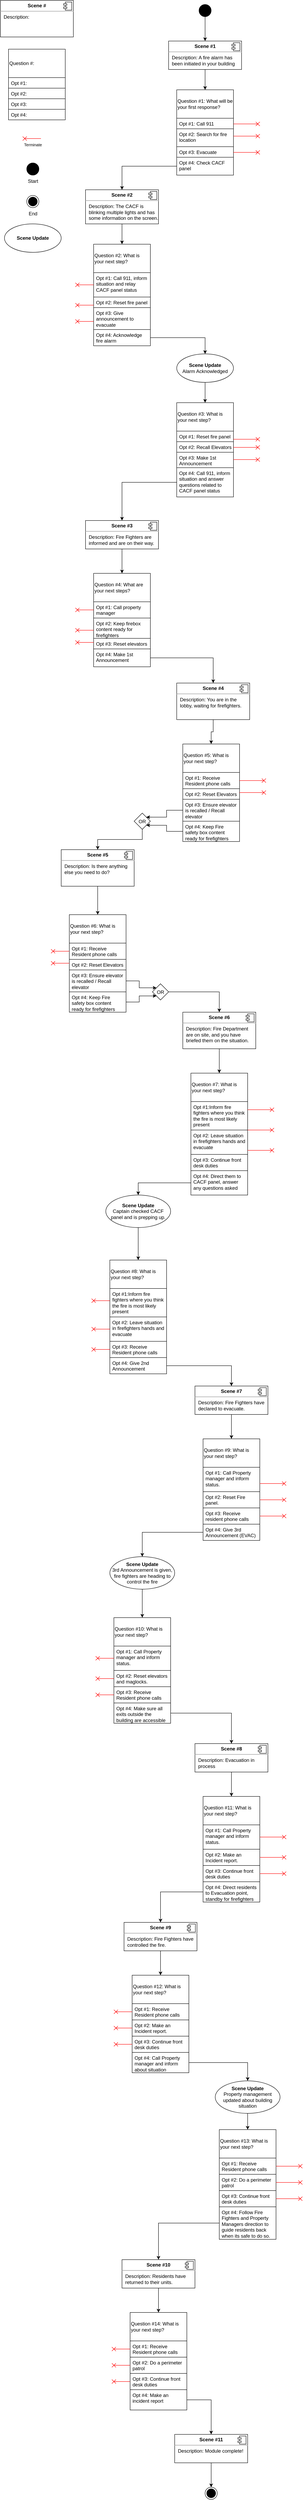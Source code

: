 <mxfile version="21.7.5" type="github">
  <diagram name="Page-1" id="659Leo1_XbCo1s_-ZQHK">
    <mxGraphModel dx="996" dy="575" grid="1" gridSize="10" guides="1" tooltips="1" connect="1" arrows="1" fold="1" page="1" pageScale="1" pageWidth="850" pageHeight="1100" math="0" shadow="0">
      <root>
        <mxCell id="0" />
        <mxCell id="1" parent="0" />
        <mxCell id="8wyKjD1DhAM10ofuEAj--1" value="&lt;p style=&quot;margin:0px;margin-top:6px;text-align:center;&quot;&gt;&lt;b&gt;Scene #&lt;/b&gt;&lt;/p&gt;&lt;hr&gt;&lt;p style=&quot;margin:0px;margin-left:8px;&quot;&gt;Description:&amp;nbsp;&lt;/p&gt;" style="align=left;overflow=fill;html=1;dropTarget=0;whiteSpace=wrap;" vertex="1" parent="1">
          <mxGeometry x="10" y="10" width="180" height="90" as="geometry" />
        </mxCell>
        <mxCell id="8wyKjD1DhAM10ofuEAj--2" value="" style="shape=component;jettyWidth=8;jettyHeight=4;" vertex="1" parent="8wyKjD1DhAM10ofuEAj--1">
          <mxGeometry x="1" width="20" height="20" relative="1" as="geometry">
            <mxPoint x="-24" y="4" as="offset" />
          </mxGeometry>
        </mxCell>
        <mxCell id="8wyKjD1DhAM10ofuEAj--3" value="Question #:" style="swimlane;fontStyle=0;childLayout=stackLayout;horizontal=1;startSize=70;fillColor=none;horizontalStack=0;resizeParent=1;resizeParentMax=0;resizeLast=0;collapsible=1;marginBottom=0;whiteSpace=wrap;html=1;align=left;" vertex="1" parent="1">
          <mxGeometry x="30" y="130" width="140" height="174" as="geometry" />
        </mxCell>
        <mxCell id="8wyKjD1DhAM10ofuEAj--4" value="Opt #1:" style="text;strokeColor=default;fillColor=none;align=left;verticalAlign=top;spacingLeft=4;spacingRight=4;overflow=hidden;rotatable=0;points=[[0,0.5],[1,0.5]];portConstraint=eastwest;whiteSpace=wrap;html=1;" vertex="1" parent="8wyKjD1DhAM10ofuEAj--3">
          <mxGeometry y="70" width="140" height="26" as="geometry" />
        </mxCell>
        <mxCell id="8wyKjD1DhAM10ofuEAj--5" value="Opt #2:" style="text;strokeColor=default;fillColor=none;align=left;verticalAlign=top;spacingLeft=4;spacingRight=4;overflow=hidden;rotatable=0;points=[[0,0.5],[1,0.5]];portConstraint=eastwest;whiteSpace=wrap;html=1;" vertex="1" parent="8wyKjD1DhAM10ofuEAj--3">
          <mxGeometry y="96" width="140" height="26" as="geometry" />
        </mxCell>
        <mxCell id="8wyKjD1DhAM10ofuEAj--6" value="Opt #3:" style="text;strokeColor=default;fillColor=none;align=left;verticalAlign=top;spacingLeft=4;spacingRight=4;overflow=hidden;rotatable=0;points=[[0,0.5],[1,0.5]];portConstraint=eastwest;whiteSpace=wrap;html=1;" vertex="1" parent="8wyKjD1DhAM10ofuEAj--3">
          <mxGeometry y="122" width="140" height="26" as="geometry" />
        </mxCell>
        <mxCell id="8wyKjD1DhAM10ofuEAj--7" value="Opt #4:" style="text;strokeColor=default;fillColor=none;align=left;verticalAlign=top;spacingLeft=4;spacingRight=4;overflow=hidden;rotatable=0;points=[[0,0.5],[1,0.5]];portConstraint=eastwest;whiteSpace=wrap;html=1;" vertex="1" parent="8wyKjD1DhAM10ofuEAj--3">
          <mxGeometry y="148" width="140" height="26" as="geometry" />
        </mxCell>
        <mxCell id="8wyKjD1DhAM10ofuEAj--8" value="" style="endArrow=none;startArrow=sysMLx;endFill=0;startFill=0;html=1;verticalAlign=bottom;labelBackgroundColor=none;strokeWidth=1;startSize=8;rounded=0;strokeColor=#FF0000;" edge="1" parent="1">
          <mxGeometry width="160" relative="1" as="geometry">
            <mxPoint x="70" y="350" as="sourcePoint" />
            <mxPoint x="110" y="350" as="targetPoint" />
          </mxGeometry>
        </mxCell>
        <mxCell id="8wyKjD1DhAM10ofuEAj--9" value="&lt;font style=&quot;font-size: 10px;&quot;&gt;Terminate&lt;/font&gt;" style="text;html=1;align=center;verticalAlign=middle;resizable=0;points=[];autosize=1;strokeColor=none;fillColor=none;" vertex="1" parent="1">
          <mxGeometry x="55" y="350" width="70" height="30" as="geometry" />
        </mxCell>
        <mxCell id="8wyKjD1DhAM10ofuEAj--10" value="" style="ellipse;fillColor=strokeColor;html=1;" vertex="1" parent="1">
          <mxGeometry x="75" y="410" width="30" height="30" as="geometry" />
        </mxCell>
        <mxCell id="8wyKjD1DhAM10ofuEAj--11" value="" style="ellipse;html=1;shape=endState;fillColor=strokeColor;" vertex="1" parent="1">
          <mxGeometry x="75" y="490" width="30" height="30" as="geometry" />
        </mxCell>
        <mxCell id="8wyKjD1DhAM10ofuEAj--12" value="Start" style="text;html=1;align=center;verticalAlign=middle;resizable=0;points=[];autosize=1;strokeColor=none;fillColor=none;" vertex="1" parent="1">
          <mxGeometry x="65" y="440" width="50" height="30" as="geometry" />
        </mxCell>
        <mxCell id="8wyKjD1DhAM10ofuEAj--13" value="End" style="text;html=1;align=center;verticalAlign=middle;resizable=0;points=[];autosize=1;strokeColor=none;fillColor=none;" vertex="1" parent="1">
          <mxGeometry x="70" y="520" width="40" height="30" as="geometry" />
        </mxCell>
        <mxCell id="8wyKjD1DhAM10ofuEAj--14" value="" style="ellipse;fillColor=strokeColor;html=1;" vertex="1" parent="1">
          <mxGeometry x="75" y="410" width="30" height="30" as="geometry" />
        </mxCell>
        <mxCell id="8wyKjD1DhAM10ofuEAj--15" style="edgeStyle=orthogonalEdgeStyle;rounded=0;orthogonalLoop=1;jettySize=auto;html=1;entryX=0.5;entryY=0;entryDx=0;entryDy=0;" edge="1" parent="1" source="8wyKjD1DhAM10ofuEAj--16" target="8wyKjD1DhAM10ofuEAj--18">
          <mxGeometry relative="1" as="geometry" />
        </mxCell>
        <mxCell id="8wyKjD1DhAM10ofuEAj--16" value="" style="ellipse;fillColor=strokeColor;html=1;" vertex="1" parent="1">
          <mxGeometry x="500" y="20" width="30" height="30" as="geometry" />
        </mxCell>
        <mxCell id="8wyKjD1DhAM10ofuEAj--17" style="edgeStyle=orthogonalEdgeStyle;rounded=0;orthogonalLoop=1;jettySize=auto;html=1;entryX=0.5;entryY=0;entryDx=0;entryDy=0;" edge="1" parent="1" source="8wyKjD1DhAM10ofuEAj--18" target="8wyKjD1DhAM10ofuEAj--20">
          <mxGeometry relative="1" as="geometry" />
        </mxCell>
        <mxCell id="8wyKjD1DhAM10ofuEAj--18" value="&lt;p style=&quot;margin:0px;margin-top:6px;text-align:center;&quot;&gt;&lt;b&gt;Scene #1&lt;/b&gt;&lt;/p&gt;&lt;hr&gt;&lt;p style=&quot;margin:0px;margin-left:8px;&quot;&gt;Description: A fire alarm has been initiated in your building&lt;/p&gt;" style="align=left;overflow=fill;html=1;dropTarget=0;whiteSpace=wrap;" vertex="1" parent="1">
          <mxGeometry x="425" y="110" width="180" height="70" as="geometry" />
        </mxCell>
        <mxCell id="8wyKjD1DhAM10ofuEAj--19" value="" style="shape=component;jettyWidth=8;jettyHeight=4;" vertex="1" parent="8wyKjD1DhAM10ofuEAj--18">
          <mxGeometry x="1" width="20" height="20" relative="1" as="geometry">
            <mxPoint x="-24" y="4" as="offset" />
          </mxGeometry>
        </mxCell>
        <mxCell id="8wyKjD1DhAM10ofuEAj--20" value="Question #1: What will be your first response?&amp;nbsp;" style="swimlane;fontStyle=0;childLayout=stackLayout;horizontal=1;startSize=70;fillColor=none;horizontalStack=0;resizeParent=1;resizeParentMax=0;resizeLast=0;collapsible=1;marginBottom=0;whiteSpace=wrap;html=1;align=left;" vertex="1" parent="1">
          <mxGeometry x="445" y="230" width="140" height="210" as="geometry" />
        </mxCell>
        <mxCell id="8wyKjD1DhAM10ofuEAj--21" value="Opt #1: Call 911" style="text;strokeColor=default;fillColor=none;align=left;verticalAlign=top;spacingLeft=4;spacingRight=4;overflow=hidden;rotatable=0;points=[[0,0.5],[1,0.5]];portConstraint=eastwest;whiteSpace=wrap;html=1;" vertex="1" parent="8wyKjD1DhAM10ofuEAj--20">
          <mxGeometry y="70" width="140" height="26" as="geometry" />
        </mxCell>
        <mxCell id="8wyKjD1DhAM10ofuEAj--22" value="Opt #2: Search for fire location" style="text;strokeColor=default;fillColor=none;align=left;verticalAlign=top;spacingLeft=4;spacingRight=4;overflow=hidden;rotatable=0;points=[[0,0.5],[1,0.5]];portConstraint=eastwest;whiteSpace=wrap;html=1;" vertex="1" parent="8wyKjD1DhAM10ofuEAj--20">
          <mxGeometry y="96" width="140" height="44" as="geometry" />
        </mxCell>
        <mxCell id="8wyKjD1DhAM10ofuEAj--23" value="Opt #3: Evacuate" style="text;strokeColor=default;fillColor=none;align=left;verticalAlign=top;spacingLeft=4;spacingRight=4;overflow=hidden;rotatable=0;points=[[0,0.5],[1,0.5]];portConstraint=eastwest;whiteSpace=wrap;html=1;" vertex="1" parent="8wyKjD1DhAM10ofuEAj--20">
          <mxGeometry y="140" width="140" height="26" as="geometry" />
        </mxCell>
        <mxCell id="8wyKjD1DhAM10ofuEAj--24" value="Opt #4: Check CACF panel" style="text;strokeColor=default;fillColor=none;align=left;verticalAlign=top;spacingLeft=4;spacingRight=4;overflow=hidden;rotatable=0;points=[[0,0.5],[1,0.5]];portConstraint=eastwest;whiteSpace=wrap;html=1;" vertex="1" parent="8wyKjD1DhAM10ofuEAj--20">
          <mxGeometry y="166" width="140" height="44" as="geometry" />
        </mxCell>
        <mxCell id="8wyKjD1DhAM10ofuEAj--25" style="edgeStyle=orthogonalEdgeStyle;rounded=0;orthogonalLoop=1;jettySize=auto;html=1;entryX=0.5;entryY=0;entryDx=0;entryDy=0;" edge="1" parent="1" source="8wyKjD1DhAM10ofuEAj--26" target="8wyKjD1DhAM10ofuEAj--32">
          <mxGeometry relative="1" as="geometry" />
        </mxCell>
        <mxCell id="8wyKjD1DhAM10ofuEAj--26" value="&lt;p style=&quot;margin:0px;margin-top:6px;text-align:center;&quot;&gt;&lt;b&gt;Scene #2&lt;/b&gt;&lt;/p&gt;&lt;hr&gt;&lt;p style=&quot;margin:0px;margin-left:8px;&quot;&gt;Description: The CACF is blinking multiple lights and has some information on the screen.&lt;/p&gt;" style="align=left;overflow=fill;html=1;dropTarget=0;whiteSpace=wrap;" vertex="1" parent="1">
          <mxGeometry x="220" y="476" width="180" height="84" as="geometry" />
        </mxCell>
        <mxCell id="8wyKjD1DhAM10ofuEAj--27" value="" style="shape=component;jettyWidth=8;jettyHeight=4;" vertex="1" parent="8wyKjD1DhAM10ofuEAj--26">
          <mxGeometry x="1" width="20" height="20" relative="1" as="geometry">
            <mxPoint x="-24" y="4" as="offset" />
          </mxGeometry>
        </mxCell>
        <mxCell id="8wyKjD1DhAM10ofuEAj--28" style="edgeStyle=orthogonalEdgeStyle;rounded=0;orthogonalLoop=1;jettySize=auto;html=1;entryX=0.5;entryY=0;entryDx=0;entryDy=0;" edge="1" parent="1" source="8wyKjD1DhAM10ofuEAj--24" target="8wyKjD1DhAM10ofuEAj--26">
          <mxGeometry relative="1" as="geometry" />
        </mxCell>
        <mxCell id="8wyKjD1DhAM10ofuEAj--29" value="" style="endArrow=none;startArrow=sysMLx;endFill=0;startFill=0;html=1;verticalAlign=bottom;labelBackgroundColor=none;strokeWidth=1;startSize=8;rounded=0;strokeColor=#FF0000;" edge="1" parent="1">
          <mxGeometry width="160" relative="1" as="geometry">
            <mxPoint x="645" y="314" as="sourcePoint" />
            <mxPoint x="585" y="314" as="targetPoint" />
          </mxGeometry>
        </mxCell>
        <mxCell id="8wyKjD1DhAM10ofuEAj--30" value="" style="endArrow=none;startArrow=sysMLx;endFill=0;startFill=0;html=1;verticalAlign=bottom;labelBackgroundColor=none;strokeWidth=1;startSize=8;rounded=0;strokeColor=#FF0000;" edge="1" parent="1">
          <mxGeometry width="160" relative="1" as="geometry">
            <mxPoint x="645" y="344" as="sourcePoint" />
            <mxPoint x="585" y="344" as="targetPoint" />
          </mxGeometry>
        </mxCell>
        <mxCell id="8wyKjD1DhAM10ofuEAj--31" value="" style="endArrow=none;startArrow=sysMLx;endFill=0;startFill=0;html=1;verticalAlign=bottom;labelBackgroundColor=none;strokeWidth=1;startSize=8;rounded=0;strokeColor=#FF0000;" edge="1" parent="1">
          <mxGeometry width="160" relative="1" as="geometry">
            <mxPoint x="645" y="384" as="sourcePoint" />
            <mxPoint x="585" y="384" as="targetPoint" />
          </mxGeometry>
        </mxCell>
        <mxCell id="8wyKjD1DhAM10ofuEAj--32" value="Question #2: What is your next step?" style="swimlane;fontStyle=0;childLayout=stackLayout;horizontal=1;startSize=70;fillColor=none;horizontalStack=0;resizeParent=1;resizeParentMax=0;resizeLast=0;collapsible=1;marginBottom=0;whiteSpace=wrap;html=1;align=left;" vertex="1" parent="1">
          <mxGeometry x="240" y="610" width="140" height="250" as="geometry" />
        </mxCell>
        <mxCell id="8wyKjD1DhAM10ofuEAj--33" value="Opt #1: Call 911, inform situation and relay CACF panel status" style="text;strokeColor=default;fillColor=none;align=left;verticalAlign=top;spacingLeft=4;spacingRight=4;overflow=hidden;rotatable=0;points=[[0,0.5],[1,0.5]];portConstraint=eastwest;whiteSpace=wrap;html=1;" vertex="1" parent="8wyKjD1DhAM10ofuEAj--32">
          <mxGeometry y="70" width="140" height="60" as="geometry" />
        </mxCell>
        <mxCell id="8wyKjD1DhAM10ofuEAj--34" value="Opt #2: Reset fire panel" style="text;strokeColor=default;fillColor=none;align=left;verticalAlign=top;spacingLeft=4;spacingRight=4;overflow=hidden;rotatable=0;points=[[0,0.5],[1,0.5]];portConstraint=eastwest;whiteSpace=wrap;html=1;" vertex="1" parent="8wyKjD1DhAM10ofuEAj--32">
          <mxGeometry y="130" width="140" height="26" as="geometry" />
        </mxCell>
        <mxCell id="8wyKjD1DhAM10ofuEAj--35" value="Opt #3: Give announcement to evacuate" style="text;strokeColor=default;fillColor=none;align=left;verticalAlign=top;spacingLeft=4;spacingRight=4;overflow=hidden;rotatable=0;points=[[0,0.5],[1,0.5]];portConstraint=eastwest;whiteSpace=wrap;html=1;" vertex="1" parent="8wyKjD1DhAM10ofuEAj--32">
          <mxGeometry y="156" width="140" height="54" as="geometry" />
        </mxCell>
        <mxCell id="8wyKjD1DhAM10ofuEAj--36" value="Opt #4: Acknowledge fire alarm" style="text;strokeColor=default;fillColor=none;align=left;verticalAlign=top;spacingLeft=4;spacingRight=4;overflow=hidden;rotatable=0;points=[[0,0.5],[1,0.5]];portConstraint=eastwest;whiteSpace=wrap;html=1;" vertex="1" parent="8wyKjD1DhAM10ofuEAj--32">
          <mxGeometry y="210" width="140" height="40" as="geometry" />
        </mxCell>
        <mxCell id="8wyKjD1DhAM10ofuEAj--37" value="" style="endArrow=none;startArrow=sysMLx;endFill=0;startFill=0;html=1;verticalAlign=bottom;labelBackgroundColor=none;strokeWidth=1;startSize=8;rounded=0;strokeColor=#FF0000;" edge="1" parent="1">
          <mxGeometry width="160" relative="1" as="geometry">
            <mxPoint x="200" y="710" as="sourcePoint" />
            <mxPoint x="240" y="710" as="targetPoint" />
          </mxGeometry>
        </mxCell>
        <mxCell id="8wyKjD1DhAM10ofuEAj--38" value="" style="endArrow=none;startArrow=sysMLx;endFill=0;startFill=0;html=1;verticalAlign=bottom;labelBackgroundColor=none;strokeWidth=1;startSize=8;rounded=0;strokeColor=#FF0000;" edge="1" parent="1">
          <mxGeometry width="160" relative="1" as="geometry">
            <mxPoint x="200" y="760" as="sourcePoint" />
            <mxPoint x="240" y="760" as="targetPoint" />
          </mxGeometry>
        </mxCell>
        <mxCell id="8wyKjD1DhAM10ofuEAj--39" value="" style="endArrow=none;startArrow=sysMLx;endFill=0;startFill=0;html=1;verticalAlign=bottom;labelBackgroundColor=none;strokeWidth=1;startSize=8;rounded=0;strokeColor=#FF0000;" edge="1" parent="1">
          <mxGeometry width="160" relative="1" as="geometry">
            <mxPoint x="200" y="800" as="sourcePoint" />
            <mxPoint x="240" y="800" as="targetPoint" />
          </mxGeometry>
        </mxCell>
        <mxCell id="8wyKjD1DhAM10ofuEAj--40" value="&lt;b&gt;Scene Update&lt;/b&gt;" style="ellipse;whiteSpace=wrap;html=1;" vertex="1" parent="1">
          <mxGeometry x="20" y="560" width="140" height="70" as="geometry" />
        </mxCell>
        <mxCell id="8wyKjD1DhAM10ofuEAj--41" style="edgeStyle=orthogonalEdgeStyle;rounded=0;orthogonalLoop=1;jettySize=auto;html=1;entryX=0.5;entryY=0;entryDx=0;entryDy=0;" edge="1" parent="1" source="8wyKjD1DhAM10ofuEAj--42" target="8wyKjD1DhAM10ofuEAj--44">
          <mxGeometry relative="1" as="geometry" />
        </mxCell>
        <mxCell id="8wyKjD1DhAM10ofuEAj--42" value="&lt;b&gt;Scene Update&lt;/b&gt;&lt;br&gt;Alarm Acknowledged" style="ellipse;whiteSpace=wrap;html=1;" vertex="1" parent="1">
          <mxGeometry x="445" y="880" width="140" height="70" as="geometry" />
        </mxCell>
        <mxCell id="8wyKjD1DhAM10ofuEAj--43" style="edgeStyle=orthogonalEdgeStyle;rounded=0;orthogonalLoop=1;jettySize=auto;html=1;entryX=0.5;entryY=0;entryDx=0;entryDy=0;" edge="1" parent="1" source="8wyKjD1DhAM10ofuEAj--36" target="8wyKjD1DhAM10ofuEAj--42">
          <mxGeometry relative="1" as="geometry" />
        </mxCell>
        <mxCell id="8wyKjD1DhAM10ofuEAj--44" value="Question #3: What is your next step?" style="swimlane;fontStyle=0;childLayout=stackLayout;horizontal=1;startSize=70;fillColor=none;horizontalStack=0;resizeParent=1;resizeParentMax=0;resizeLast=0;collapsible=1;marginBottom=0;whiteSpace=wrap;html=1;align=left;" vertex="1" parent="1">
          <mxGeometry x="445" y="1000" width="140" height="232" as="geometry" />
        </mxCell>
        <mxCell id="8wyKjD1DhAM10ofuEAj--45" value="Opt #1: Reset fire panel" style="text;strokeColor=default;fillColor=none;align=left;verticalAlign=top;spacingLeft=4;spacingRight=4;overflow=hidden;rotatable=0;points=[[0,0.5],[1,0.5]];portConstraint=eastwest;whiteSpace=wrap;html=1;" vertex="1" parent="8wyKjD1DhAM10ofuEAj--44">
          <mxGeometry y="70" width="140" height="26" as="geometry" />
        </mxCell>
        <mxCell id="8wyKjD1DhAM10ofuEAj--46" value="Opt #2: Recall Elevators" style="text;strokeColor=default;fillColor=none;align=left;verticalAlign=top;spacingLeft=4;spacingRight=4;overflow=hidden;rotatable=0;points=[[0,0.5],[1,0.5]];portConstraint=eastwest;whiteSpace=wrap;html=1;" vertex="1" parent="8wyKjD1DhAM10ofuEAj--44">
          <mxGeometry y="96" width="140" height="26" as="geometry" />
        </mxCell>
        <mxCell id="8wyKjD1DhAM10ofuEAj--47" value="Opt #3: Make 1st Announcement" style="text;strokeColor=default;fillColor=none;align=left;verticalAlign=top;spacingLeft=4;spacingRight=4;overflow=hidden;rotatable=0;points=[[0,0.5],[1,0.5]];portConstraint=eastwest;whiteSpace=wrap;html=1;" vertex="1" parent="8wyKjD1DhAM10ofuEAj--44">
          <mxGeometry y="122" width="140" height="38" as="geometry" />
        </mxCell>
        <mxCell id="8wyKjD1DhAM10ofuEAj--48" value="Opt #4: Call 911, inform situation and answer questions related to CACF panel status" style="text;strokeColor=default;fillColor=none;align=left;verticalAlign=top;spacingLeft=4;spacingRight=4;overflow=hidden;rotatable=0;points=[[0,0.5],[1,0.5]];portConstraint=eastwest;whiteSpace=wrap;html=1;" vertex="1" parent="8wyKjD1DhAM10ofuEAj--44">
          <mxGeometry y="160" width="140" height="72" as="geometry" />
        </mxCell>
        <mxCell id="8wyKjD1DhAM10ofuEAj--49" value="" style="endArrow=none;startArrow=sysMLx;endFill=0;startFill=0;html=1;verticalAlign=bottom;labelBackgroundColor=none;strokeWidth=1;startSize=8;rounded=0;strokeColor=#FF0000;" edge="1" parent="1">
          <mxGeometry width="160" relative="1" as="geometry">
            <mxPoint x="645" y="1090" as="sourcePoint" />
            <mxPoint x="585" y="1090" as="targetPoint" />
          </mxGeometry>
        </mxCell>
        <mxCell id="8wyKjD1DhAM10ofuEAj--50" value="" style="endArrow=none;startArrow=sysMLx;endFill=0;startFill=0;html=1;verticalAlign=bottom;labelBackgroundColor=none;strokeWidth=1;startSize=8;rounded=0;strokeColor=#FF0000;" edge="1" parent="1">
          <mxGeometry width="160" relative="1" as="geometry">
            <mxPoint x="645" y="1110" as="sourcePoint" />
            <mxPoint x="585" y="1110" as="targetPoint" />
          </mxGeometry>
        </mxCell>
        <mxCell id="8wyKjD1DhAM10ofuEAj--51" value="" style="endArrow=none;startArrow=sysMLx;endFill=0;startFill=0;html=1;verticalAlign=bottom;labelBackgroundColor=none;strokeWidth=1;startSize=8;rounded=0;strokeColor=#FF0000;" edge="1" parent="1">
          <mxGeometry width="160" relative="1" as="geometry">
            <mxPoint x="645" y="1140" as="sourcePoint" />
            <mxPoint x="585" y="1140" as="targetPoint" />
          </mxGeometry>
        </mxCell>
        <mxCell id="8wyKjD1DhAM10ofuEAj--52" style="edgeStyle=orthogonalEdgeStyle;rounded=0;orthogonalLoop=1;jettySize=auto;html=1;entryX=0.5;entryY=0;entryDx=0;entryDy=0;" edge="1" parent="1" source="8wyKjD1DhAM10ofuEAj--53" target="8wyKjD1DhAM10ofuEAj--56">
          <mxGeometry relative="1" as="geometry" />
        </mxCell>
        <mxCell id="8wyKjD1DhAM10ofuEAj--53" value="&lt;p style=&quot;margin:0px;margin-top:6px;text-align:center;&quot;&gt;&lt;b&gt;Scene #3&lt;/b&gt;&lt;/p&gt;&lt;hr&gt;&lt;p style=&quot;margin:0px;margin-left:8px;&quot;&gt;Description: Fire Fighters are informed and are on their way.&lt;/p&gt;" style="align=left;overflow=fill;html=1;dropTarget=0;whiteSpace=wrap;" vertex="1" parent="1">
          <mxGeometry x="220" y="1290" width="180" height="70" as="geometry" />
        </mxCell>
        <mxCell id="8wyKjD1DhAM10ofuEAj--54" value="" style="shape=component;jettyWidth=8;jettyHeight=4;" vertex="1" parent="8wyKjD1DhAM10ofuEAj--53">
          <mxGeometry x="1" width="20" height="20" relative="1" as="geometry">
            <mxPoint x="-24" y="4" as="offset" />
          </mxGeometry>
        </mxCell>
        <mxCell id="8wyKjD1DhAM10ofuEAj--55" style="edgeStyle=orthogonalEdgeStyle;rounded=0;orthogonalLoop=1;jettySize=auto;html=1;entryX=0.5;entryY=0;entryDx=0;entryDy=0;" edge="1" parent="1" source="8wyKjD1DhAM10ofuEAj--48" target="8wyKjD1DhAM10ofuEAj--53">
          <mxGeometry relative="1" as="geometry" />
        </mxCell>
        <mxCell id="8wyKjD1DhAM10ofuEAj--56" value="Question #4: What are your next steps?" style="swimlane;fontStyle=0;childLayout=stackLayout;horizontal=1;startSize=70;fillColor=none;horizontalStack=0;resizeParent=1;resizeParentMax=0;resizeLast=0;collapsible=1;marginBottom=0;whiteSpace=wrap;html=1;align=left;" vertex="1" parent="1">
          <mxGeometry x="240" y="1420" width="140" height="230" as="geometry" />
        </mxCell>
        <mxCell id="8wyKjD1DhAM10ofuEAj--57" value="Opt #1: Call property manager" style="text;strokeColor=default;fillColor=none;align=left;verticalAlign=top;spacingLeft=4;spacingRight=4;overflow=hidden;rotatable=0;points=[[0,0.5],[1,0.5]];portConstraint=eastwest;whiteSpace=wrap;html=1;" vertex="1" parent="8wyKjD1DhAM10ofuEAj--56">
          <mxGeometry y="70" width="140" height="40" as="geometry" />
        </mxCell>
        <mxCell id="8wyKjD1DhAM10ofuEAj--58" value="Opt #2: Keep firebox content ready for firefighters" style="text;strokeColor=default;fillColor=none;align=left;verticalAlign=top;spacingLeft=4;spacingRight=4;overflow=hidden;rotatable=0;points=[[0,0.5],[1,0.5]];portConstraint=eastwest;whiteSpace=wrap;html=1;" vertex="1" parent="8wyKjD1DhAM10ofuEAj--56">
          <mxGeometry y="110" width="140" height="50" as="geometry" />
        </mxCell>
        <mxCell id="8wyKjD1DhAM10ofuEAj--59" value="Opt #3: Reset elevators" style="text;strokeColor=default;fillColor=none;align=left;verticalAlign=top;spacingLeft=4;spacingRight=4;overflow=hidden;rotatable=0;points=[[0,0.5],[1,0.5]];portConstraint=eastwest;whiteSpace=wrap;html=1;" vertex="1" parent="8wyKjD1DhAM10ofuEAj--56">
          <mxGeometry y="160" width="140" height="26" as="geometry" />
        </mxCell>
        <mxCell id="8wyKjD1DhAM10ofuEAj--60" value="Opt #4: Make 1st Announcement" style="text;strokeColor=default;fillColor=none;align=left;verticalAlign=top;spacingLeft=4;spacingRight=4;overflow=hidden;rotatable=0;points=[[0,0.5],[1,0.5]];portConstraint=eastwest;whiteSpace=wrap;html=1;" vertex="1" parent="8wyKjD1DhAM10ofuEAj--56">
          <mxGeometry y="186" width="140" height="44" as="geometry" />
        </mxCell>
        <mxCell id="8wyKjD1DhAM10ofuEAj--61" value="" style="endArrow=none;startArrow=sysMLx;endFill=0;startFill=0;html=1;verticalAlign=bottom;labelBackgroundColor=none;strokeWidth=1;startSize=8;rounded=0;strokeColor=#FF0000;" edge="1" parent="1">
          <mxGeometry width="160" relative="1" as="geometry">
            <mxPoint x="200" y="1510" as="sourcePoint" />
            <mxPoint x="240" y="1510" as="targetPoint" />
          </mxGeometry>
        </mxCell>
        <mxCell id="8wyKjD1DhAM10ofuEAj--62" value="" style="endArrow=none;startArrow=sysMLx;endFill=0;startFill=0;html=1;verticalAlign=bottom;labelBackgroundColor=none;strokeWidth=1;startSize=8;rounded=0;strokeColor=#FF0000;" edge="1" parent="1">
          <mxGeometry width="160" relative="1" as="geometry">
            <mxPoint x="200" y="1560" as="sourcePoint" />
            <mxPoint x="240" y="1560" as="targetPoint" />
          </mxGeometry>
        </mxCell>
        <mxCell id="8wyKjD1DhAM10ofuEAj--63" value="" style="endArrow=none;startArrow=sysMLx;endFill=0;startFill=0;html=1;verticalAlign=bottom;labelBackgroundColor=none;strokeWidth=1;startSize=8;rounded=0;strokeColor=#FF0000;" edge="1" parent="1">
          <mxGeometry width="160" relative="1" as="geometry">
            <mxPoint x="200" y="1590" as="sourcePoint" />
            <mxPoint x="240" y="1590" as="targetPoint" />
          </mxGeometry>
        </mxCell>
        <mxCell id="8wyKjD1DhAM10ofuEAj--64" style="edgeStyle=orthogonalEdgeStyle;rounded=0;orthogonalLoop=1;jettySize=auto;html=1;entryX=0.5;entryY=0;entryDx=0;entryDy=0;" edge="1" parent="1" source="8wyKjD1DhAM10ofuEAj--65" target="8wyKjD1DhAM10ofuEAj--68">
          <mxGeometry relative="1" as="geometry" />
        </mxCell>
        <mxCell id="8wyKjD1DhAM10ofuEAj--65" value="&lt;p style=&quot;margin:0px;margin-top:6px;text-align:center;&quot;&gt;&lt;b&gt;Scene #4&lt;/b&gt;&lt;/p&gt;&lt;hr&gt;&lt;p style=&quot;margin:0px;margin-left:8px;&quot;&gt;Description: You are in the lobby, waiting for firefighters.&lt;/p&gt;" style="align=left;overflow=fill;html=1;dropTarget=0;whiteSpace=wrap;" vertex="1" parent="1">
          <mxGeometry x="445" y="1690" width="180" height="90" as="geometry" />
        </mxCell>
        <mxCell id="8wyKjD1DhAM10ofuEAj--66" value="" style="shape=component;jettyWidth=8;jettyHeight=4;" vertex="1" parent="8wyKjD1DhAM10ofuEAj--65">
          <mxGeometry x="1" width="20" height="20" relative="1" as="geometry">
            <mxPoint x="-24" y="4" as="offset" />
          </mxGeometry>
        </mxCell>
        <mxCell id="8wyKjD1DhAM10ofuEAj--67" style="edgeStyle=orthogonalEdgeStyle;rounded=0;orthogonalLoop=1;jettySize=auto;html=1;entryX=0.5;entryY=0;entryDx=0;entryDy=0;" edge="1" parent="1" source="8wyKjD1DhAM10ofuEAj--60" target="8wyKjD1DhAM10ofuEAj--65">
          <mxGeometry relative="1" as="geometry" />
        </mxCell>
        <mxCell id="8wyKjD1DhAM10ofuEAj--68" value="Question #5: What is your next step?" style="swimlane;fontStyle=0;childLayout=stackLayout;horizontal=1;startSize=70;fillColor=none;horizontalStack=0;resizeParent=1;resizeParentMax=0;resizeLast=0;collapsible=1;marginBottom=0;whiteSpace=wrap;html=1;align=left;" vertex="1" parent="1">
          <mxGeometry x="460" y="1840" width="140" height="240" as="geometry" />
        </mxCell>
        <mxCell id="8wyKjD1DhAM10ofuEAj--69" value="Opt #1: Receive Resident phone calls" style="text;strokeColor=default;fillColor=none;align=left;verticalAlign=top;spacingLeft=4;spacingRight=4;overflow=hidden;rotatable=0;points=[[0,0.5],[1,0.5]];portConstraint=eastwest;whiteSpace=wrap;html=1;" vertex="1" parent="8wyKjD1DhAM10ofuEAj--68">
          <mxGeometry y="70" width="140" height="40" as="geometry" />
        </mxCell>
        <mxCell id="8wyKjD1DhAM10ofuEAj--70" value="Opt #2: Reset Elevators" style="text;strokeColor=default;fillColor=none;align=left;verticalAlign=top;spacingLeft=4;spacingRight=4;overflow=hidden;rotatable=0;points=[[0,0.5],[1,0.5]];portConstraint=eastwest;whiteSpace=wrap;html=1;" vertex="1" parent="8wyKjD1DhAM10ofuEAj--68">
          <mxGeometry y="110" width="140" height="26" as="geometry" />
        </mxCell>
        <mxCell id="8wyKjD1DhAM10ofuEAj--71" value="Opt #3: Ensure elevator is recalled / Recall elevator&amp;nbsp;" style="text;strokeColor=default;fillColor=none;align=left;verticalAlign=top;spacingLeft=4;spacingRight=4;overflow=hidden;rotatable=0;points=[[0,0.5],[1,0.5]];portConstraint=eastwest;whiteSpace=wrap;html=1;" vertex="1" parent="8wyKjD1DhAM10ofuEAj--68">
          <mxGeometry y="136" width="140" height="54" as="geometry" />
        </mxCell>
        <mxCell id="8wyKjD1DhAM10ofuEAj--72" value="Opt #4: Keep Fire safety box content ready for firefighters" style="text;strokeColor=default;fillColor=none;align=left;verticalAlign=top;spacingLeft=4;spacingRight=4;overflow=hidden;rotatable=0;points=[[0,0.5],[1,0.5]];portConstraint=eastwest;whiteSpace=wrap;html=1;" vertex="1" parent="8wyKjD1DhAM10ofuEAj--68">
          <mxGeometry y="190" width="140" height="50" as="geometry" />
        </mxCell>
        <mxCell id="8wyKjD1DhAM10ofuEAj--73" style="edgeStyle=orthogonalEdgeStyle;rounded=0;orthogonalLoop=1;jettySize=auto;html=1;entryX=0.5;entryY=0;entryDx=0;entryDy=0;" edge="1" parent="1" source="8wyKjD1DhAM10ofuEAj--74" target="8wyKjD1DhAM10ofuEAj--80">
          <mxGeometry relative="1" as="geometry" />
        </mxCell>
        <mxCell id="8wyKjD1DhAM10ofuEAj--74" value="&lt;p style=&quot;margin:0px;margin-top:6px;text-align:center;&quot;&gt;&lt;b&gt;Scene #5&lt;/b&gt;&lt;/p&gt;&lt;hr&gt;&lt;p style=&quot;margin:0px;margin-left:8px;&quot;&gt;Description: Is there anything else you need to do?&lt;/p&gt;" style="align=left;overflow=fill;html=1;dropTarget=0;whiteSpace=wrap;" vertex="1" parent="1">
          <mxGeometry x="160" y="2100" width="180" height="90" as="geometry" />
        </mxCell>
        <mxCell id="8wyKjD1DhAM10ofuEAj--75" value="" style="shape=component;jettyWidth=8;jettyHeight=4;" vertex="1" parent="8wyKjD1DhAM10ofuEAj--74">
          <mxGeometry x="1" width="20" height="20" relative="1" as="geometry">
            <mxPoint x="-24" y="4" as="offset" />
          </mxGeometry>
        </mxCell>
        <mxCell id="8wyKjD1DhAM10ofuEAj--76" style="edgeStyle=orthogonalEdgeStyle;rounded=0;orthogonalLoop=1;jettySize=auto;html=1;entryX=0.5;entryY=0;entryDx=0;entryDy=0;" edge="1" parent="1" source="8wyKjD1DhAM10ofuEAj--77" target="8wyKjD1DhAM10ofuEAj--74">
          <mxGeometry relative="1" as="geometry" />
        </mxCell>
        <mxCell id="8wyKjD1DhAM10ofuEAj--77" value="OR" style="rhombus;" vertex="1" parent="1">
          <mxGeometry x="340" y="2010" width="40" height="40" as="geometry" />
        </mxCell>
        <mxCell id="8wyKjD1DhAM10ofuEAj--78" style="edgeStyle=orthogonalEdgeStyle;rounded=0;orthogonalLoop=1;jettySize=auto;html=1;entryX=1;entryY=0;entryDx=0;entryDy=0;" edge="1" parent="1" source="8wyKjD1DhAM10ofuEAj--71" target="8wyKjD1DhAM10ofuEAj--77">
          <mxGeometry relative="1" as="geometry" />
        </mxCell>
        <mxCell id="8wyKjD1DhAM10ofuEAj--79" style="edgeStyle=orthogonalEdgeStyle;rounded=0;orthogonalLoop=1;jettySize=auto;html=1;entryX=1;entryY=1;entryDx=0;entryDy=0;" edge="1" parent="1" source="8wyKjD1DhAM10ofuEAj--72" target="8wyKjD1DhAM10ofuEAj--77">
          <mxGeometry relative="1" as="geometry" />
        </mxCell>
        <mxCell id="8wyKjD1DhAM10ofuEAj--80" value="Question #6: What is your next step?" style="swimlane;fontStyle=0;childLayout=stackLayout;horizontal=1;startSize=70;fillColor=none;horizontalStack=0;resizeParent=1;resizeParentMax=0;resizeLast=0;collapsible=1;marginBottom=0;whiteSpace=wrap;html=1;align=left;" vertex="1" parent="1">
          <mxGeometry x="180" y="2260" width="140" height="240" as="geometry" />
        </mxCell>
        <mxCell id="8wyKjD1DhAM10ofuEAj--81" value="Opt #1: Receive Resident phone calls" style="text;strokeColor=default;fillColor=none;align=left;verticalAlign=top;spacingLeft=4;spacingRight=4;overflow=hidden;rotatable=0;points=[[0,0.5],[1,0.5]];portConstraint=eastwest;whiteSpace=wrap;html=1;" vertex="1" parent="8wyKjD1DhAM10ofuEAj--80">
          <mxGeometry y="70" width="140" height="40" as="geometry" />
        </mxCell>
        <mxCell id="8wyKjD1DhAM10ofuEAj--82" value="Opt #2: Reset Elevators" style="text;strokeColor=default;fillColor=none;align=left;verticalAlign=top;spacingLeft=4;spacingRight=4;overflow=hidden;rotatable=0;points=[[0,0.5],[1,0.5]];portConstraint=eastwest;whiteSpace=wrap;html=1;" vertex="1" parent="8wyKjD1DhAM10ofuEAj--80">
          <mxGeometry y="110" width="140" height="26" as="geometry" />
        </mxCell>
        <mxCell id="8wyKjD1DhAM10ofuEAj--83" value="Opt #3: Ensure elevator is recalled / Recall elevator&amp;nbsp;" style="text;strokeColor=default;fillColor=none;align=left;verticalAlign=top;spacingLeft=4;spacingRight=4;overflow=hidden;rotatable=0;points=[[0,0.5],[1,0.5]];portConstraint=eastwest;whiteSpace=wrap;html=1;" vertex="1" parent="8wyKjD1DhAM10ofuEAj--80">
          <mxGeometry y="136" width="140" height="54" as="geometry" />
        </mxCell>
        <mxCell id="8wyKjD1DhAM10ofuEAj--84" value="Opt #4: Keep Fire safety box content ready for firefighters" style="text;strokeColor=default;fillColor=none;align=left;verticalAlign=top;spacingLeft=4;spacingRight=4;overflow=hidden;rotatable=0;points=[[0,0.5],[1,0.5]];portConstraint=eastwest;whiteSpace=wrap;html=1;" vertex="1" parent="8wyKjD1DhAM10ofuEAj--80">
          <mxGeometry y="190" width="140" height="50" as="geometry" />
        </mxCell>
        <mxCell id="8wyKjD1DhAM10ofuEAj--85" value="" style="endArrow=none;startArrow=sysMLx;endFill=0;startFill=0;html=1;verticalAlign=bottom;labelBackgroundColor=none;strokeWidth=1;startSize=8;rounded=0;strokeColor=#FF0000;" edge="1" parent="1">
          <mxGeometry width="160" relative="1" as="geometry">
            <mxPoint x="660" y="1930" as="sourcePoint" />
            <mxPoint x="600" y="1930" as="targetPoint" />
          </mxGeometry>
        </mxCell>
        <mxCell id="8wyKjD1DhAM10ofuEAj--86" value="" style="endArrow=none;startArrow=sysMLx;endFill=0;startFill=0;html=1;verticalAlign=bottom;labelBackgroundColor=none;strokeWidth=1;startSize=8;rounded=0;strokeColor=#FF0000;" edge="1" parent="1">
          <mxGeometry width="160" relative="1" as="geometry">
            <mxPoint x="660" y="1959.5" as="sourcePoint" />
            <mxPoint x="600" y="1959.5" as="targetPoint" />
          </mxGeometry>
        </mxCell>
        <mxCell id="8wyKjD1DhAM10ofuEAj--87" value="" style="endArrow=none;startArrow=sysMLx;endFill=0;startFill=0;html=1;verticalAlign=bottom;labelBackgroundColor=none;strokeWidth=1;startSize=8;rounded=0;strokeColor=#FF0000;" edge="1" parent="1">
          <mxGeometry width="160" relative="1" as="geometry">
            <mxPoint x="140" y="2350" as="sourcePoint" />
            <mxPoint x="180" y="2350" as="targetPoint" />
          </mxGeometry>
        </mxCell>
        <mxCell id="8wyKjD1DhAM10ofuEAj--88" style="edgeStyle=orthogonalEdgeStyle;rounded=0;orthogonalLoop=1;jettySize=auto;html=1;entryX=0.5;entryY=0;entryDx=0;entryDy=0;" edge="1" parent="1" source="8wyKjD1DhAM10ofuEAj--89" target="8wyKjD1DhAM10ofuEAj--93">
          <mxGeometry relative="1" as="geometry" />
        </mxCell>
        <mxCell id="8wyKjD1DhAM10ofuEAj--89" value="OR" style="rhombus;" vertex="1" parent="1">
          <mxGeometry x="385" y="2430" width="40" height="40" as="geometry" />
        </mxCell>
        <mxCell id="8wyKjD1DhAM10ofuEAj--90" style="edgeStyle=orthogonalEdgeStyle;rounded=0;orthogonalLoop=1;jettySize=auto;html=1;entryX=0;entryY=0;entryDx=0;entryDy=0;" edge="1" parent="1" source="8wyKjD1DhAM10ofuEAj--83" target="8wyKjD1DhAM10ofuEAj--89">
          <mxGeometry relative="1" as="geometry" />
        </mxCell>
        <mxCell id="8wyKjD1DhAM10ofuEAj--91" style="edgeStyle=orthogonalEdgeStyle;rounded=0;orthogonalLoop=1;jettySize=auto;html=1;entryX=0;entryY=1;entryDx=0;entryDy=0;" edge="1" parent="1" source="8wyKjD1DhAM10ofuEAj--84" target="8wyKjD1DhAM10ofuEAj--89">
          <mxGeometry relative="1" as="geometry" />
        </mxCell>
        <mxCell id="8wyKjD1DhAM10ofuEAj--92" style="edgeStyle=orthogonalEdgeStyle;rounded=0;orthogonalLoop=1;jettySize=auto;html=1;entryX=0.5;entryY=0;entryDx=0;entryDy=0;" edge="1" parent="1" source="8wyKjD1DhAM10ofuEAj--93" target="8wyKjD1DhAM10ofuEAj--95">
          <mxGeometry relative="1" as="geometry" />
        </mxCell>
        <mxCell id="8wyKjD1DhAM10ofuEAj--93" value="&lt;p style=&quot;margin:0px;margin-top:6px;text-align:center;&quot;&gt;&lt;b&gt;Scene #6&lt;/b&gt;&lt;/p&gt;&lt;hr&gt;&lt;p style=&quot;margin:0px;margin-left:8px;&quot;&gt;Description: Fire Department are on site, and you have briefed them on the situation.&amp;nbsp;&lt;/p&gt;" style="align=left;overflow=fill;html=1;dropTarget=0;whiteSpace=wrap;" vertex="1" parent="1">
          <mxGeometry x="460" y="2500" width="180" height="90" as="geometry" />
        </mxCell>
        <mxCell id="8wyKjD1DhAM10ofuEAj--94" value="" style="shape=component;jettyWidth=8;jettyHeight=4;" vertex="1" parent="8wyKjD1DhAM10ofuEAj--93">
          <mxGeometry x="1" width="20" height="20" relative="1" as="geometry">
            <mxPoint x="-24" y="4" as="offset" />
          </mxGeometry>
        </mxCell>
        <mxCell id="8wyKjD1DhAM10ofuEAj--95" value="Question #7: What is your next step?" style="swimlane;fontStyle=0;childLayout=stackLayout;horizontal=1;startSize=70;fillColor=none;horizontalStack=0;resizeParent=1;resizeParentMax=0;resizeLast=0;collapsible=1;marginBottom=0;whiteSpace=wrap;html=1;align=left;" vertex="1" parent="1">
          <mxGeometry x="480" y="2650" width="140" height="300" as="geometry" />
        </mxCell>
        <mxCell id="8wyKjD1DhAM10ofuEAj--96" value="Opt #1:Inform fire fighters where you think the fire is most likely present" style="text;strokeColor=default;fillColor=none;align=left;verticalAlign=top;spacingLeft=4;spacingRight=4;overflow=hidden;rotatable=0;points=[[0,0.5],[1,0.5]];portConstraint=eastwest;whiteSpace=wrap;html=1;" vertex="1" parent="8wyKjD1DhAM10ofuEAj--95">
          <mxGeometry y="70" width="140" height="70" as="geometry" />
        </mxCell>
        <mxCell id="8wyKjD1DhAM10ofuEAj--97" value="Opt #2: Leave situation in firefighters hands and evacuate" style="text;strokeColor=default;fillColor=none;align=left;verticalAlign=top;spacingLeft=4;spacingRight=4;overflow=hidden;rotatable=0;points=[[0,0.5],[1,0.5]];portConstraint=eastwest;whiteSpace=wrap;html=1;" vertex="1" parent="8wyKjD1DhAM10ofuEAj--95">
          <mxGeometry y="140" width="140" height="60" as="geometry" />
        </mxCell>
        <mxCell id="8wyKjD1DhAM10ofuEAj--98" value="Opt #3: Continue front desk duties" style="text;strokeColor=default;fillColor=none;align=left;verticalAlign=top;spacingLeft=4;spacingRight=4;overflow=hidden;rotatable=0;points=[[0,0.5],[1,0.5]];portConstraint=eastwest;whiteSpace=wrap;html=1;" vertex="1" parent="8wyKjD1DhAM10ofuEAj--95">
          <mxGeometry y="200" width="140" height="40" as="geometry" />
        </mxCell>
        <mxCell id="8wyKjD1DhAM10ofuEAj--99" value="Opt #4: Direct them to CACF panel, answer any questions asked" style="text;strokeColor=default;fillColor=none;align=left;verticalAlign=top;spacingLeft=4;spacingRight=4;overflow=hidden;rotatable=0;points=[[0,0.5],[1,0.5]];portConstraint=eastwest;whiteSpace=wrap;html=1;" vertex="1" parent="8wyKjD1DhAM10ofuEAj--95">
          <mxGeometry y="240" width="140" height="60" as="geometry" />
        </mxCell>
        <mxCell id="8wyKjD1DhAM10ofuEAj--100" value="" style="endArrow=none;startArrow=sysMLx;endFill=0;startFill=0;html=1;verticalAlign=bottom;labelBackgroundColor=none;strokeWidth=1;startSize=8;rounded=0;strokeColor=#FF0000;" edge="1" parent="1">
          <mxGeometry width="160" relative="1" as="geometry">
            <mxPoint x="680" y="2740" as="sourcePoint" />
            <mxPoint x="620" y="2740" as="targetPoint" />
          </mxGeometry>
        </mxCell>
        <mxCell id="8wyKjD1DhAM10ofuEAj--101" value="" style="endArrow=none;startArrow=sysMLx;endFill=0;startFill=0;html=1;verticalAlign=bottom;labelBackgroundColor=none;strokeWidth=1;startSize=8;rounded=0;strokeColor=#FF0000;" edge="1" parent="1">
          <mxGeometry width="160" relative="1" as="geometry">
            <mxPoint x="680" y="2790" as="sourcePoint" />
            <mxPoint x="620" y="2790" as="targetPoint" />
          </mxGeometry>
        </mxCell>
        <mxCell id="8wyKjD1DhAM10ofuEAj--102" value="" style="endArrow=none;startArrow=sysMLx;endFill=0;startFill=0;html=1;verticalAlign=bottom;labelBackgroundColor=none;strokeWidth=1;startSize=8;rounded=0;strokeColor=#FF0000;" edge="1" parent="1">
          <mxGeometry width="160" relative="1" as="geometry">
            <mxPoint x="680" y="2840" as="sourcePoint" />
            <mxPoint x="620" y="2840" as="targetPoint" />
          </mxGeometry>
        </mxCell>
        <mxCell id="8wyKjD1DhAM10ofuEAj--103" style="edgeStyle=orthogonalEdgeStyle;rounded=0;orthogonalLoop=1;jettySize=auto;html=1;entryX=0.5;entryY=0;entryDx=0;entryDy=0;" edge="1" parent="1" source="8wyKjD1DhAM10ofuEAj--104" target="8wyKjD1DhAM10ofuEAj--106">
          <mxGeometry relative="1" as="geometry" />
        </mxCell>
        <mxCell id="8wyKjD1DhAM10ofuEAj--104" value="&lt;b&gt;Scene Update&lt;/b&gt;&lt;br&gt;Captain checked CACF panel and is prepping up." style="ellipse;whiteSpace=wrap;html=1;" vertex="1" parent="1">
          <mxGeometry x="270" y="2950" width="160" height="80" as="geometry" />
        </mxCell>
        <mxCell id="8wyKjD1DhAM10ofuEAj--105" style="edgeStyle=orthogonalEdgeStyle;rounded=0;orthogonalLoop=1;jettySize=auto;html=1;entryX=0.5;entryY=0;entryDx=0;entryDy=0;" edge="1" parent="1" source="8wyKjD1DhAM10ofuEAj--99" target="8wyKjD1DhAM10ofuEAj--104">
          <mxGeometry relative="1" as="geometry" />
        </mxCell>
        <mxCell id="8wyKjD1DhAM10ofuEAj--106" value="Question #8: What is your next step?" style="swimlane;fontStyle=0;childLayout=stackLayout;horizontal=1;startSize=70;fillColor=none;horizontalStack=0;resizeParent=1;resizeParentMax=0;resizeLast=0;collapsible=1;marginBottom=0;whiteSpace=wrap;html=1;align=left;" vertex="1" parent="1">
          <mxGeometry x="280" y="3110" width="140" height="280" as="geometry" />
        </mxCell>
        <mxCell id="8wyKjD1DhAM10ofuEAj--107" value="Opt #1:Inform fire fighters where you think the fire is most likely present" style="text;strokeColor=default;fillColor=none;align=left;verticalAlign=top;spacingLeft=4;spacingRight=4;overflow=hidden;rotatable=0;points=[[0,0.5],[1,0.5]];portConstraint=eastwest;whiteSpace=wrap;html=1;" vertex="1" parent="8wyKjD1DhAM10ofuEAj--106">
          <mxGeometry y="70" width="140" height="70" as="geometry" />
        </mxCell>
        <mxCell id="8wyKjD1DhAM10ofuEAj--108" value="Opt #2: Leave situation in firefighters hands and evacuate" style="text;strokeColor=default;fillColor=none;align=left;verticalAlign=top;spacingLeft=4;spacingRight=4;overflow=hidden;rotatable=0;points=[[0,0.5],[1,0.5]];portConstraint=eastwest;whiteSpace=wrap;html=1;" vertex="1" parent="8wyKjD1DhAM10ofuEAj--106">
          <mxGeometry y="140" width="140" height="60" as="geometry" />
        </mxCell>
        <mxCell id="8wyKjD1DhAM10ofuEAj--109" value="Opt #3: Receive Resident phone calls" style="text;strokeColor=default;fillColor=none;align=left;verticalAlign=top;spacingLeft=4;spacingRight=4;overflow=hidden;rotatable=0;points=[[0,0.5],[1,0.5]];portConstraint=eastwest;whiteSpace=wrap;html=1;" vertex="1" parent="8wyKjD1DhAM10ofuEAj--106">
          <mxGeometry y="200" width="140" height="40" as="geometry" />
        </mxCell>
        <mxCell id="8wyKjD1DhAM10ofuEAj--110" value="Opt #4: Give 2nd Announcement " style="text;strokeColor=default;fillColor=none;align=left;verticalAlign=top;spacingLeft=4;spacingRight=4;overflow=hidden;rotatable=0;points=[[0,0.5],[1,0.5]];portConstraint=eastwest;whiteSpace=wrap;html=1;" vertex="1" parent="8wyKjD1DhAM10ofuEAj--106">
          <mxGeometry y="240" width="140" height="40" as="geometry" />
        </mxCell>
        <mxCell id="8wyKjD1DhAM10ofuEAj--111" value="" style="endArrow=none;startArrow=sysMLx;endFill=0;startFill=0;html=1;verticalAlign=bottom;labelBackgroundColor=none;strokeWidth=1;startSize=8;rounded=0;strokeColor=#FF0000;" edge="1" parent="1">
          <mxGeometry width="160" relative="1" as="geometry">
            <mxPoint x="140" y="2379.5" as="sourcePoint" />
            <mxPoint x="180" y="2379.5" as="targetPoint" />
          </mxGeometry>
        </mxCell>
        <mxCell id="8wyKjD1DhAM10ofuEAj--112" value="" style="endArrow=none;startArrow=sysMLx;endFill=0;startFill=0;html=1;verticalAlign=bottom;labelBackgroundColor=none;strokeWidth=1;startSize=8;rounded=0;strokeColor=#FF0000;" edge="1" parent="1">
          <mxGeometry width="160" relative="1" as="geometry">
            <mxPoint x="240" y="3210" as="sourcePoint" />
            <mxPoint x="280" y="3210" as="targetPoint" />
          </mxGeometry>
        </mxCell>
        <mxCell id="8wyKjD1DhAM10ofuEAj--113" value="" style="endArrow=none;startArrow=sysMLx;endFill=0;startFill=0;html=1;verticalAlign=bottom;labelBackgroundColor=none;strokeWidth=1;startSize=8;rounded=0;strokeColor=#FF0000;" edge="1" parent="1">
          <mxGeometry width="160" relative="1" as="geometry">
            <mxPoint x="240" y="3280" as="sourcePoint" />
            <mxPoint x="280" y="3280" as="targetPoint" />
          </mxGeometry>
        </mxCell>
        <mxCell id="8wyKjD1DhAM10ofuEAj--114" value="" style="endArrow=none;startArrow=sysMLx;endFill=0;startFill=0;html=1;verticalAlign=bottom;labelBackgroundColor=none;strokeWidth=1;startSize=8;rounded=0;strokeColor=#FF0000;" edge="1" parent="1">
          <mxGeometry width="160" relative="1" as="geometry">
            <mxPoint x="240" y="3330" as="sourcePoint" />
            <mxPoint x="280" y="3330" as="targetPoint" />
          </mxGeometry>
        </mxCell>
        <mxCell id="8wyKjD1DhAM10ofuEAj--115" style="edgeStyle=orthogonalEdgeStyle;rounded=0;orthogonalLoop=1;jettySize=auto;html=1;entryX=0.5;entryY=0;entryDx=0;entryDy=0;" edge="1" parent="1" source="8wyKjD1DhAM10ofuEAj--116" target="8wyKjD1DhAM10ofuEAj--119">
          <mxGeometry relative="1" as="geometry" />
        </mxCell>
        <mxCell id="8wyKjD1DhAM10ofuEAj--116" value="&lt;p style=&quot;margin:0px;margin-top:6px;text-align:center;&quot;&gt;&lt;b&gt;Scene #7&lt;/b&gt;&lt;/p&gt;&lt;hr&gt;&lt;p style=&quot;margin:0px;margin-left:8px;&quot;&gt;Description: Fire Fighters have declared to evacuate.&lt;br&gt;&lt;/p&gt;" style="align=left;overflow=fill;html=1;dropTarget=0;whiteSpace=wrap;" vertex="1" parent="1">
          <mxGeometry x="490" y="3420" width="180" height="70" as="geometry" />
        </mxCell>
        <mxCell id="8wyKjD1DhAM10ofuEAj--117" value="" style="shape=component;jettyWidth=8;jettyHeight=4;" vertex="1" parent="8wyKjD1DhAM10ofuEAj--116">
          <mxGeometry x="1" width="20" height="20" relative="1" as="geometry">
            <mxPoint x="-24" y="4" as="offset" />
          </mxGeometry>
        </mxCell>
        <mxCell id="8wyKjD1DhAM10ofuEAj--118" style="edgeStyle=orthogonalEdgeStyle;rounded=0;orthogonalLoop=1;jettySize=auto;html=1;entryX=0.5;entryY=0;entryDx=0;entryDy=0;" edge="1" parent="1" source="8wyKjD1DhAM10ofuEAj--110" target="8wyKjD1DhAM10ofuEAj--116">
          <mxGeometry relative="1" as="geometry">
            <Array as="points">
              <mxPoint x="580" y="3370" />
            </Array>
          </mxGeometry>
        </mxCell>
        <mxCell id="8wyKjD1DhAM10ofuEAj--119" value="Question #9: What is your next step?" style="swimlane;fontStyle=0;childLayout=stackLayout;horizontal=1;startSize=70;fillColor=none;horizontalStack=0;resizeParent=1;resizeParentMax=0;resizeLast=0;collapsible=1;marginBottom=0;whiteSpace=wrap;html=1;align=left;" vertex="1" parent="1">
          <mxGeometry x="510" y="3550" width="140" height="250" as="geometry" />
        </mxCell>
        <mxCell id="8wyKjD1DhAM10ofuEAj--120" value="Opt #1: Call Property manager and inform status." style="text;strokeColor=default;fillColor=none;align=left;verticalAlign=top;spacingLeft=4;spacingRight=4;overflow=hidden;rotatable=0;points=[[0,0.5],[1,0.5]];portConstraint=eastwest;whiteSpace=wrap;html=1;" vertex="1" parent="8wyKjD1DhAM10ofuEAj--119">
          <mxGeometry y="70" width="140" height="60" as="geometry" />
        </mxCell>
        <mxCell id="8wyKjD1DhAM10ofuEAj--121" value="Opt #2: Reset Fire panel." style="text;strokeColor=default;fillColor=none;align=left;verticalAlign=top;spacingLeft=4;spacingRight=4;overflow=hidden;rotatable=0;points=[[0,0.5],[1,0.5]];portConstraint=eastwest;whiteSpace=wrap;html=1;" vertex="1" parent="8wyKjD1DhAM10ofuEAj--119">
          <mxGeometry y="130" width="140" height="40" as="geometry" />
        </mxCell>
        <mxCell id="8wyKjD1DhAM10ofuEAj--122" value="Opt #3: Receive resident phone calls" style="text;strokeColor=default;fillColor=none;align=left;verticalAlign=top;spacingLeft=4;spacingRight=4;overflow=hidden;rotatable=0;points=[[0,0.5],[1,0.5]];portConstraint=eastwest;whiteSpace=wrap;html=1;" vertex="1" parent="8wyKjD1DhAM10ofuEAj--119">
          <mxGeometry y="170" width="140" height="40" as="geometry" />
        </mxCell>
        <mxCell id="8wyKjD1DhAM10ofuEAj--123" value="Opt #4: Give 3rd Announcement (EVAC)" style="text;strokeColor=default;fillColor=none;align=left;verticalAlign=top;spacingLeft=4;spacingRight=4;overflow=hidden;rotatable=0;points=[[0,0.5],[1,0.5]];portConstraint=eastwest;whiteSpace=wrap;html=1;" vertex="1" parent="8wyKjD1DhAM10ofuEAj--119">
          <mxGeometry y="210" width="140" height="40" as="geometry" />
        </mxCell>
        <mxCell id="8wyKjD1DhAM10ofuEAj--124" value="" style="endArrow=none;startArrow=sysMLx;endFill=0;startFill=0;html=1;verticalAlign=bottom;labelBackgroundColor=none;strokeWidth=1;startSize=8;rounded=0;strokeColor=#FF0000;" edge="1" parent="1">
          <mxGeometry width="160" relative="1" as="geometry">
            <mxPoint x="710" y="3660" as="sourcePoint" />
            <mxPoint x="650" y="3660" as="targetPoint" />
          </mxGeometry>
        </mxCell>
        <mxCell id="8wyKjD1DhAM10ofuEAj--125" value="" style="endArrow=none;startArrow=sysMLx;endFill=0;startFill=0;html=1;verticalAlign=bottom;labelBackgroundColor=none;strokeWidth=1;startSize=8;rounded=0;strokeColor=#FF0000;" edge="1" parent="1">
          <mxGeometry width="160" relative="1" as="geometry">
            <mxPoint x="710" y="3700" as="sourcePoint" />
            <mxPoint x="650" y="3700" as="targetPoint" />
          </mxGeometry>
        </mxCell>
        <mxCell id="8wyKjD1DhAM10ofuEAj--126" value="" style="endArrow=none;startArrow=sysMLx;endFill=0;startFill=0;html=1;verticalAlign=bottom;labelBackgroundColor=none;strokeWidth=1;startSize=8;rounded=0;strokeColor=#FF0000;" edge="1" parent="1">
          <mxGeometry width="160" relative="1" as="geometry">
            <mxPoint x="710" y="3740" as="sourcePoint" />
            <mxPoint x="650" y="3740" as="targetPoint" />
          </mxGeometry>
        </mxCell>
        <mxCell id="8wyKjD1DhAM10ofuEAj--127" style="edgeStyle=orthogonalEdgeStyle;rounded=0;orthogonalLoop=1;jettySize=auto;html=1;entryX=0.5;entryY=0;entryDx=0;entryDy=0;" edge="1" parent="1" source="8wyKjD1DhAM10ofuEAj--128" target="8wyKjD1DhAM10ofuEAj--130">
          <mxGeometry relative="1" as="geometry" />
        </mxCell>
        <mxCell id="8wyKjD1DhAM10ofuEAj--128" value="&lt;b&gt;Scene Update&lt;/b&gt;&lt;br&gt;3rd Announcement is given, fire fighters are heading to control the fire" style="ellipse;whiteSpace=wrap;html=1;" vertex="1" parent="1">
          <mxGeometry x="280" y="3840" width="160" height="80" as="geometry" />
        </mxCell>
        <mxCell id="8wyKjD1DhAM10ofuEAj--129" style="edgeStyle=orthogonalEdgeStyle;rounded=0;orthogonalLoop=1;jettySize=auto;html=1;entryX=0.5;entryY=0;entryDx=0;entryDy=0;" edge="1" parent="1" source="8wyKjD1DhAM10ofuEAj--123" target="8wyKjD1DhAM10ofuEAj--128">
          <mxGeometry relative="1" as="geometry" />
        </mxCell>
        <mxCell id="8wyKjD1DhAM10ofuEAj--130" value="Question #10: What is your next step?" style="swimlane;fontStyle=0;childLayout=stackLayout;horizontal=1;startSize=70;fillColor=none;horizontalStack=0;resizeParent=1;resizeParentMax=0;resizeLast=0;collapsible=1;marginBottom=0;whiteSpace=wrap;html=1;align=left;" vertex="1" parent="1">
          <mxGeometry x="290" y="3990" width="140" height="260" as="geometry" />
        </mxCell>
        <mxCell id="8wyKjD1DhAM10ofuEAj--131" value="Opt #1: Call Property manager and inform status." style="text;strokeColor=default;fillColor=none;align=left;verticalAlign=top;spacingLeft=4;spacingRight=4;overflow=hidden;rotatable=0;points=[[0,0.5],[1,0.5]];portConstraint=eastwest;whiteSpace=wrap;html=1;" vertex="1" parent="8wyKjD1DhAM10ofuEAj--130">
          <mxGeometry y="70" width="140" height="60" as="geometry" />
        </mxCell>
        <mxCell id="8wyKjD1DhAM10ofuEAj--132" value="Opt #2: Reset elevators and maglocks." style="text;strokeColor=default;fillColor=none;align=left;verticalAlign=top;spacingLeft=4;spacingRight=4;overflow=hidden;rotatable=0;points=[[0,0.5],[1,0.5]];portConstraint=eastwest;whiteSpace=wrap;html=1;" vertex="1" parent="8wyKjD1DhAM10ofuEAj--130">
          <mxGeometry y="130" width="140" height="40" as="geometry" />
        </mxCell>
        <mxCell id="8wyKjD1DhAM10ofuEAj--133" value="Opt #3: Receive Resident phone calls" style="text;strokeColor=default;fillColor=none;align=left;verticalAlign=top;spacingLeft=4;spacingRight=4;overflow=hidden;rotatable=0;points=[[0,0.5],[1,0.5]];portConstraint=eastwest;whiteSpace=wrap;html=1;" vertex="1" parent="8wyKjD1DhAM10ofuEAj--130">
          <mxGeometry y="170" width="140" height="40" as="geometry" />
        </mxCell>
        <mxCell id="8wyKjD1DhAM10ofuEAj--134" value="Opt #4: Make sure all exits outside the building are accessible&amp;nbsp;" style="text;strokeColor=default;fillColor=none;align=left;verticalAlign=top;spacingLeft=4;spacingRight=4;overflow=hidden;rotatable=0;points=[[0,0.5],[1,0.5]];portConstraint=eastwest;whiteSpace=wrap;html=1;" vertex="1" parent="8wyKjD1DhAM10ofuEAj--130">
          <mxGeometry y="210" width="140" height="50" as="geometry" />
        </mxCell>
        <mxCell id="8wyKjD1DhAM10ofuEAj--135" value="" style="endArrow=none;startArrow=sysMLx;endFill=0;startFill=0;html=1;verticalAlign=bottom;labelBackgroundColor=none;strokeWidth=1;startSize=8;rounded=0;strokeColor=#FF0000;" edge="1" parent="1">
          <mxGeometry width="160" relative="1" as="geometry">
            <mxPoint x="250" y="4090" as="sourcePoint" />
            <mxPoint x="290" y="4090" as="targetPoint" />
          </mxGeometry>
        </mxCell>
        <mxCell id="8wyKjD1DhAM10ofuEAj--136" value="" style="endArrow=none;startArrow=sysMLx;endFill=0;startFill=0;html=1;verticalAlign=bottom;labelBackgroundColor=none;strokeWidth=1;startSize=8;rounded=0;strokeColor=#FF0000;" edge="1" parent="1">
          <mxGeometry width="160" relative="1" as="geometry">
            <mxPoint x="250" y="4140" as="sourcePoint" />
            <mxPoint x="290" y="4140" as="targetPoint" />
          </mxGeometry>
        </mxCell>
        <mxCell id="8wyKjD1DhAM10ofuEAj--137" value="" style="endArrow=none;startArrow=sysMLx;endFill=0;startFill=0;html=1;verticalAlign=bottom;labelBackgroundColor=none;strokeWidth=1;startSize=8;rounded=0;strokeColor=#FF0000;" edge="1" parent="1">
          <mxGeometry width="160" relative="1" as="geometry">
            <mxPoint x="250" y="4180" as="sourcePoint" />
            <mxPoint x="290" y="4180" as="targetPoint" />
          </mxGeometry>
        </mxCell>
        <mxCell id="8wyKjD1DhAM10ofuEAj--138" style="edgeStyle=orthogonalEdgeStyle;rounded=0;orthogonalLoop=1;jettySize=auto;html=1;" edge="1" parent="1" source="8wyKjD1DhAM10ofuEAj--139">
          <mxGeometry relative="1" as="geometry">
            <mxPoint x="580" y="4430" as="targetPoint" />
          </mxGeometry>
        </mxCell>
        <mxCell id="8wyKjD1DhAM10ofuEAj--139" value="&lt;p style=&quot;margin:0px;margin-top:6px;text-align:center;&quot;&gt;&lt;b&gt;Scene #8&lt;/b&gt;&lt;/p&gt;&lt;hr&gt;&lt;p style=&quot;margin:0px;margin-left:8px;&quot;&gt;Description: Evacuation in process&lt;br&gt;&lt;/p&gt;" style="align=left;overflow=fill;html=1;dropTarget=0;whiteSpace=wrap;" vertex="1" parent="1">
          <mxGeometry x="490" y="4300" width="180" height="70" as="geometry" />
        </mxCell>
        <mxCell id="8wyKjD1DhAM10ofuEAj--140" value="" style="shape=component;jettyWidth=8;jettyHeight=4;" vertex="1" parent="8wyKjD1DhAM10ofuEAj--139">
          <mxGeometry x="1" width="20" height="20" relative="1" as="geometry">
            <mxPoint x="-24" y="4" as="offset" />
          </mxGeometry>
        </mxCell>
        <mxCell id="8wyKjD1DhAM10ofuEAj--141" style="edgeStyle=orthogonalEdgeStyle;rounded=0;orthogonalLoop=1;jettySize=auto;html=1;" edge="1" parent="1" source="8wyKjD1DhAM10ofuEAj--134" target="8wyKjD1DhAM10ofuEAj--139">
          <mxGeometry relative="1" as="geometry" />
        </mxCell>
        <mxCell id="8wyKjD1DhAM10ofuEAj--142" value="Question #11: What is your next step?" style="swimlane;fontStyle=0;childLayout=stackLayout;horizontal=1;startSize=70;fillColor=none;horizontalStack=0;resizeParent=1;resizeParentMax=0;resizeLast=0;collapsible=1;marginBottom=0;whiteSpace=wrap;html=1;align=left;" vertex="1" parent="1">
          <mxGeometry x="510" y="4430" width="140" height="260" as="geometry" />
        </mxCell>
        <mxCell id="8wyKjD1DhAM10ofuEAj--143" value="Opt #1: Call Property manager and inform status." style="text;strokeColor=default;fillColor=none;align=left;verticalAlign=top;spacingLeft=4;spacingRight=4;overflow=hidden;rotatable=0;points=[[0,0.5],[1,0.5]];portConstraint=eastwest;whiteSpace=wrap;html=1;" vertex="1" parent="8wyKjD1DhAM10ofuEAj--142">
          <mxGeometry y="70" width="140" height="60" as="geometry" />
        </mxCell>
        <mxCell id="8wyKjD1DhAM10ofuEAj--144" value="Opt #2: Make an Incident report." style="text;strokeColor=default;fillColor=none;align=left;verticalAlign=top;spacingLeft=4;spacingRight=4;overflow=hidden;rotatable=0;points=[[0,0.5],[1,0.5]];portConstraint=eastwest;whiteSpace=wrap;html=1;" vertex="1" parent="8wyKjD1DhAM10ofuEAj--142">
          <mxGeometry y="130" width="140" height="40" as="geometry" />
        </mxCell>
        <mxCell id="8wyKjD1DhAM10ofuEAj--145" value="Opt #3: Continue front desk duties" style="text;strokeColor=default;fillColor=none;align=left;verticalAlign=top;spacingLeft=4;spacingRight=4;overflow=hidden;rotatable=0;points=[[0,0.5],[1,0.5]];portConstraint=eastwest;whiteSpace=wrap;html=1;" vertex="1" parent="8wyKjD1DhAM10ofuEAj--142">
          <mxGeometry y="170" width="140" height="40" as="geometry" />
        </mxCell>
        <mxCell id="8wyKjD1DhAM10ofuEAj--146" value="Opt #4: Direct residents to Evacuation point, standby for firefighters" style="text;strokeColor=default;fillColor=none;align=left;verticalAlign=top;spacingLeft=4;spacingRight=4;overflow=hidden;rotatable=0;points=[[0,0.5],[1,0.5]];portConstraint=eastwest;whiteSpace=wrap;html=1;" vertex="1" parent="8wyKjD1DhAM10ofuEAj--142">
          <mxGeometry y="210" width="140" height="50" as="geometry" />
        </mxCell>
        <mxCell id="8wyKjD1DhAM10ofuEAj--147" value="" style="endArrow=none;startArrow=sysMLx;endFill=0;startFill=0;html=1;verticalAlign=bottom;labelBackgroundColor=none;strokeWidth=1;startSize=8;rounded=0;strokeColor=#FF0000;" edge="1" parent="1">
          <mxGeometry width="160" relative="1" as="geometry">
            <mxPoint x="710" y="4530" as="sourcePoint" />
            <mxPoint x="650" y="4530" as="targetPoint" />
          </mxGeometry>
        </mxCell>
        <mxCell id="8wyKjD1DhAM10ofuEAj--148" value="" style="endArrow=none;startArrow=sysMLx;endFill=0;startFill=0;html=1;verticalAlign=bottom;labelBackgroundColor=none;strokeWidth=1;startSize=8;rounded=0;strokeColor=#FF0000;" edge="1" parent="1">
          <mxGeometry width="160" relative="1" as="geometry">
            <mxPoint x="710" y="4580" as="sourcePoint" />
            <mxPoint x="650" y="4580" as="targetPoint" />
          </mxGeometry>
        </mxCell>
        <mxCell id="8wyKjD1DhAM10ofuEAj--149" value="" style="endArrow=none;startArrow=sysMLx;endFill=0;startFill=0;html=1;verticalAlign=bottom;labelBackgroundColor=none;strokeWidth=1;startSize=8;rounded=0;strokeColor=#FF0000;" edge="1" parent="1">
          <mxGeometry width="160" relative="1" as="geometry">
            <mxPoint x="710" y="4620" as="sourcePoint" />
            <mxPoint x="650" y="4620" as="targetPoint" />
          </mxGeometry>
        </mxCell>
        <mxCell id="8wyKjD1DhAM10ofuEAj--150" style="edgeStyle=orthogonalEdgeStyle;rounded=0;orthogonalLoop=1;jettySize=auto;html=1;entryX=0.5;entryY=0;entryDx=0;entryDy=0;" edge="1" parent="1" source="8wyKjD1DhAM10ofuEAj--151" target="8wyKjD1DhAM10ofuEAj--154">
          <mxGeometry relative="1" as="geometry" />
        </mxCell>
        <mxCell id="8wyKjD1DhAM10ofuEAj--151" value="&lt;p style=&quot;margin:0px;margin-top:6px;text-align:center;&quot;&gt;&lt;b&gt;Scene #9&lt;/b&gt;&lt;/p&gt;&lt;hr&gt;&lt;p style=&quot;margin:0px;margin-left:8px;&quot;&gt;Description: Fire Fighters have controlled the fire.&lt;br&gt;&lt;/p&gt;" style="align=left;overflow=fill;html=1;dropTarget=0;whiteSpace=wrap;" vertex="1" parent="1">
          <mxGeometry x="315" y="4740" width="180" height="70" as="geometry" />
        </mxCell>
        <mxCell id="8wyKjD1DhAM10ofuEAj--152" value="" style="shape=component;jettyWidth=8;jettyHeight=4;" vertex="1" parent="8wyKjD1DhAM10ofuEAj--151">
          <mxGeometry x="1" width="20" height="20" relative="1" as="geometry">
            <mxPoint x="-24" y="4" as="offset" />
          </mxGeometry>
        </mxCell>
        <mxCell id="8wyKjD1DhAM10ofuEAj--153" style="edgeStyle=orthogonalEdgeStyle;rounded=0;orthogonalLoop=1;jettySize=auto;html=1;entryX=0.5;entryY=0;entryDx=0;entryDy=0;" edge="1" parent="1" source="8wyKjD1DhAM10ofuEAj--146" target="8wyKjD1DhAM10ofuEAj--151">
          <mxGeometry relative="1" as="geometry" />
        </mxCell>
        <mxCell id="8wyKjD1DhAM10ofuEAj--154" value="Question #12: What is your next step?" style="swimlane;fontStyle=0;childLayout=stackLayout;horizontal=1;startSize=70;fillColor=none;horizontalStack=0;resizeParent=1;resizeParentMax=0;resizeLast=0;collapsible=1;marginBottom=0;whiteSpace=wrap;html=1;align=left;" vertex="1" parent="1">
          <mxGeometry x="335" y="4870" width="140" height="240" as="geometry" />
        </mxCell>
        <mxCell id="8wyKjD1DhAM10ofuEAj--155" value="Opt #1: Receive Resident phone calls" style="text;strokeColor=default;fillColor=none;align=left;verticalAlign=top;spacingLeft=4;spacingRight=4;overflow=hidden;rotatable=0;points=[[0,0.5],[1,0.5]];portConstraint=eastwest;whiteSpace=wrap;html=1;" vertex="1" parent="8wyKjD1DhAM10ofuEAj--154">
          <mxGeometry y="70" width="140" height="40" as="geometry" />
        </mxCell>
        <mxCell id="8wyKjD1DhAM10ofuEAj--156" value="Opt #2: Make an Incident report." style="text;strokeColor=default;fillColor=none;align=left;verticalAlign=top;spacingLeft=4;spacingRight=4;overflow=hidden;rotatable=0;points=[[0,0.5],[1,0.5]];portConstraint=eastwest;whiteSpace=wrap;html=1;" vertex="1" parent="8wyKjD1DhAM10ofuEAj--154">
          <mxGeometry y="110" width="140" height="40" as="geometry" />
        </mxCell>
        <mxCell id="8wyKjD1DhAM10ofuEAj--157" value="Opt #3: Continue front desk duties" style="text;strokeColor=default;fillColor=none;align=left;verticalAlign=top;spacingLeft=4;spacingRight=4;overflow=hidden;rotatable=0;points=[[0,0.5],[1,0.5]];portConstraint=eastwest;whiteSpace=wrap;html=1;" vertex="1" parent="8wyKjD1DhAM10ofuEAj--154">
          <mxGeometry y="150" width="140" height="40" as="geometry" />
        </mxCell>
        <mxCell id="8wyKjD1DhAM10ofuEAj--158" value="Opt #4: Call Property manager and inform about situation" style="text;strokeColor=default;fillColor=none;align=left;verticalAlign=top;spacingLeft=4;spacingRight=4;overflow=hidden;rotatable=0;points=[[0,0.5],[1,0.5]];portConstraint=eastwest;whiteSpace=wrap;html=1;" vertex="1" parent="8wyKjD1DhAM10ofuEAj--154">
          <mxGeometry y="190" width="140" height="50" as="geometry" />
        </mxCell>
        <mxCell id="8wyKjD1DhAM10ofuEAj--159" value="" style="endArrow=none;startArrow=sysMLx;endFill=0;startFill=0;html=1;verticalAlign=bottom;labelBackgroundColor=none;strokeWidth=1;startSize=8;rounded=0;strokeColor=#FF0000;" edge="1" parent="1">
          <mxGeometry width="160" relative="1" as="geometry">
            <mxPoint x="295" y="4960" as="sourcePoint" />
            <mxPoint x="335" y="4960" as="targetPoint" />
          </mxGeometry>
        </mxCell>
        <mxCell id="8wyKjD1DhAM10ofuEAj--160" value="" style="endArrow=none;startArrow=sysMLx;endFill=0;startFill=0;html=1;verticalAlign=bottom;labelBackgroundColor=none;strokeWidth=1;startSize=8;rounded=0;strokeColor=#FF0000;" edge="1" parent="1">
          <mxGeometry width="160" relative="1" as="geometry">
            <mxPoint x="295" y="5000" as="sourcePoint" />
            <mxPoint x="335" y="5000" as="targetPoint" />
          </mxGeometry>
        </mxCell>
        <mxCell id="8wyKjD1DhAM10ofuEAj--161" value="" style="endArrow=none;startArrow=sysMLx;endFill=0;startFill=0;html=1;verticalAlign=bottom;labelBackgroundColor=none;strokeWidth=1;startSize=8;rounded=0;strokeColor=#FF0000;" edge="1" parent="1">
          <mxGeometry width="160" relative="1" as="geometry">
            <mxPoint x="295" y="5040" as="sourcePoint" />
            <mxPoint x="335" y="5040" as="targetPoint" />
          </mxGeometry>
        </mxCell>
        <mxCell id="8wyKjD1DhAM10ofuEAj--162" style="edgeStyle=orthogonalEdgeStyle;rounded=0;orthogonalLoop=1;jettySize=auto;html=1;entryX=0.5;entryY=0;entryDx=0;entryDy=0;" edge="1" parent="1" source="8wyKjD1DhAM10ofuEAj--163" target="8wyKjD1DhAM10ofuEAj--165">
          <mxGeometry relative="1" as="geometry" />
        </mxCell>
        <mxCell id="8wyKjD1DhAM10ofuEAj--163" value="&lt;b&gt;Scene Update&lt;/b&gt;&lt;br&gt;Property management updated about building situation" style="ellipse;whiteSpace=wrap;html=1;" vertex="1" parent="1">
          <mxGeometry x="540" y="5130" width="160" height="80" as="geometry" />
        </mxCell>
        <mxCell id="8wyKjD1DhAM10ofuEAj--164" style="edgeStyle=orthogonalEdgeStyle;rounded=0;orthogonalLoop=1;jettySize=auto;html=1;entryX=0.5;entryY=0;entryDx=0;entryDy=0;" edge="1" parent="1" source="8wyKjD1DhAM10ofuEAj--158" target="8wyKjD1DhAM10ofuEAj--163">
          <mxGeometry relative="1" as="geometry" />
        </mxCell>
        <mxCell id="8wyKjD1DhAM10ofuEAj--165" value="Question #13: What is your next step?" style="swimlane;fontStyle=0;childLayout=stackLayout;horizontal=1;startSize=70;fillColor=none;horizontalStack=0;resizeParent=1;resizeParentMax=0;resizeLast=0;collapsible=1;marginBottom=0;whiteSpace=wrap;html=1;align=left;" vertex="1" parent="1">
          <mxGeometry x="550" y="5250" width="140" height="270" as="geometry" />
        </mxCell>
        <mxCell id="8wyKjD1DhAM10ofuEAj--166" value="Opt #1: Receive Resident phone calls" style="text;strokeColor=default;fillColor=none;align=left;verticalAlign=top;spacingLeft=4;spacingRight=4;overflow=hidden;rotatable=0;points=[[0,0.5],[1,0.5]];portConstraint=eastwest;whiteSpace=wrap;html=1;" vertex="1" parent="8wyKjD1DhAM10ofuEAj--165">
          <mxGeometry y="70" width="140" height="40" as="geometry" />
        </mxCell>
        <mxCell id="8wyKjD1DhAM10ofuEAj--167" value="Opt #2: Do a perimeter patrol" style="text;strokeColor=default;fillColor=none;align=left;verticalAlign=top;spacingLeft=4;spacingRight=4;overflow=hidden;rotatable=0;points=[[0,0.5],[1,0.5]];portConstraint=eastwest;whiteSpace=wrap;html=1;" vertex="1" parent="8wyKjD1DhAM10ofuEAj--165">
          <mxGeometry y="110" width="140" height="40" as="geometry" />
        </mxCell>
        <mxCell id="8wyKjD1DhAM10ofuEAj--168" value="Opt #3: Continue front desk duties" style="text;strokeColor=default;fillColor=none;align=left;verticalAlign=top;spacingLeft=4;spacingRight=4;overflow=hidden;rotatable=0;points=[[0,0.5],[1,0.5]];portConstraint=eastwest;whiteSpace=wrap;html=1;" vertex="1" parent="8wyKjD1DhAM10ofuEAj--165">
          <mxGeometry y="150" width="140" height="40" as="geometry" />
        </mxCell>
        <mxCell id="8wyKjD1DhAM10ofuEAj--169" value="Opt #4: Follow Fire Fighters and Property Managers direction to guide residents back when its safe to do so." style="text;strokeColor=default;fillColor=none;align=left;verticalAlign=top;spacingLeft=4;spacingRight=4;overflow=hidden;rotatable=0;points=[[0,0.5],[1,0.5]];portConstraint=eastwest;whiteSpace=wrap;html=1;" vertex="1" parent="8wyKjD1DhAM10ofuEAj--165">
          <mxGeometry y="190" width="140" height="80" as="geometry" />
        </mxCell>
        <mxCell id="8wyKjD1DhAM10ofuEAj--170" value="" style="endArrow=none;startArrow=sysMLx;endFill=0;startFill=0;html=1;verticalAlign=bottom;labelBackgroundColor=none;strokeWidth=1;startSize=8;rounded=0;strokeColor=#FF0000;" edge="1" parent="1">
          <mxGeometry width="160" relative="1" as="geometry">
            <mxPoint x="750" y="5340" as="sourcePoint" />
            <mxPoint x="690" y="5340" as="targetPoint" />
          </mxGeometry>
        </mxCell>
        <mxCell id="8wyKjD1DhAM10ofuEAj--171" value="" style="endArrow=none;startArrow=sysMLx;endFill=0;startFill=0;html=1;verticalAlign=bottom;labelBackgroundColor=none;strokeWidth=1;startSize=8;rounded=0;strokeColor=#FF0000;" edge="1" parent="1">
          <mxGeometry width="160" relative="1" as="geometry">
            <mxPoint x="750" y="5380" as="sourcePoint" />
            <mxPoint x="690" y="5380" as="targetPoint" />
          </mxGeometry>
        </mxCell>
        <mxCell id="8wyKjD1DhAM10ofuEAj--172" value="" style="endArrow=none;startArrow=sysMLx;endFill=0;startFill=0;html=1;verticalAlign=bottom;labelBackgroundColor=none;strokeWidth=1;startSize=8;rounded=0;strokeColor=#FF0000;" edge="1" parent="1">
          <mxGeometry width="160" relative="1" as="geometry">
            <mxPoint x="750" y="5420" as="sourcePoint" />
            <mxPoint x="690" y="5420" as="targetPoint" />
          </mxGeometry>
        </mxCell>
        <mxCell id="8wyKjD1DhAM10ofuEAj--173" style="edgeStyle=orthogonalEdgeStyle;rounded=0;orthogonalLoop=1;jettySize=auto;html=1;" edge="1" parent="1" source="8wyKjD1DhAM10ofuEAj--174">
          <mxGeometry relative="1" as="geometry">
            <mxPoint x="400" y="5700" as="targetPoint" />
          </mxGeometry>
        </mxCell>
        <mxCell id="8wyKjD1DhAM10ofuEAj--174" value="&lt;p style=&quot;margin:0px;margin-top:6px;text-align:center;&quot;&gt;&lt;b&gt;Scene #10&lt;/b&gt;&lt;/p&gt;&lt;hr&gt;&lt;p style=&quot;margin:0px;margin-left:8px;&quot;&gt;Description: Residents have returned to their units.&lt;br&gt;&lt;/p&gt;" style="align=left;overflow=fill;html=1;dropTarget=0;whiteSpace=wrap;" vertex="1" parent="1">
          <mxGeometry x="310" y="5570" width="180" height="70" as="geometry" />
        </mxCell>
        <mxCell id="8wyKjD1DhAM10ofuEAj--175" value="" style="shape=component;jettyWidth=8;jettyHeight=4;" vertex="1" parent="8wyKjD1DhAM10ofuEAj--174">
          <mxGeometry x="1" width="20" height="20" relative="1" as="geometry">
            <mxPoint x="-24" y="4" as="offset" />
          </mxGeometry>
        </mxCell>
        <mxCell id="8wyKjD1DhAM10ofuEAj--176" style="edgeStyle=orthogonalEdgeStyle;rounded=0;orthogonalLoop=1;jettySize=auto;html=1;entryX=0.5;entryY=0;entryDx=0;entryDy=0;" edge="1" parent="1" source="8wyKjD1DhAM10ofuEAj--169" target="8wyKjD1DhAM10ofuEAj--174">
          <mxGeometry relative="1" as="geometry" />
        </mxCell>
        <mxCell id="8wyKjD1DhAM10ofuEAj--178" value="Question #14: What is your next step?" style="swimlane;fontStyle=0;childLayout=stackLayout;horizontal=1;startSize=70;fillColor=none;horizontalStack=0;resizeParent=1;resizeParentMax=0;resizeLast=0;collapsible=1;marginBottom=0;whiteSpace=wrap;html=1;align=left;" vertex="1" parent="1">
          <mxGeometry x="330" y="5700" width="140" height="240" as="geometry" />
        </mxCell>
        <mxCell id="8wyKjD1DhAM10ofuEAj--179" value="Opt #1: Receive Resident phone calls" style="text;strokeColor=default;fillColor=none;align=left;verticalAlign=top;spacingLeft=4;spacingRight=4;overflow=hidden;rotatable=0;points=[[0,0.5],[1,0.5]];portConstraint=eastwest;whiteSpace=wrap;html=1;" vertex="1" parent="8wyKjD1DhAM10ofuEAj--178">
          <mxGeometry y="70" width="140" height="40" as="geometry" />
        </mxCell>
        <mxCell id="8wyKjD1DhAM10ofuEAj--180" value="Opt #2: Do a perimeter patrol" style="text;strokeColor=default;fillColor=none;align=left;verticalAlign=top;spacingLeft=4;spacingRight=4;overflow=hidden;rotatable=0;points=[[0,0.5],[1,0.5]];portConstraint=eastwest;whiteSpace=wrap;html=1;" vertex="1" parent="8wyKjD1DhAM10ofuEAj--178">
          <mxGeometry y="110" width="140" height="40" as="geometry" />
        </mxCell>
        <mxCell id="8wyKjD1DhAM10ofuEAj--181" value="Opt #3: Continue front desk duties" style="text;strokeColor=default;fillColor=none;align=left;verticalAlign=top;spacingLeft=4;spacingRight=4;overflow=hidden;rotatable=0;points=[[0,0.5],[1,0.5]];portConstraint=eastwest;whiteSpace=wrap;html=1;" vertex="1" parent="8wyKjD1DhAM10ofuEAj--178">
          <mxGeometry y="150" width="140" height="40" as="geometry" />
        </mxCell>
        <mxCell id="8wyKjD1DhAM10ofuEAj--182" value="Opt #4: Make an incident report" style="text;strokeColor=default;fillColor=none;align=left;verticalAlign=top;spacingLeft=4;spacingRight=4;overflow=hidden;rotatable=0;points=[[0,0.5],[1,0.5]];portConstraint=eastwest;whiteSpace=wrap;html=1;" vertex="1" parent="8wyKjD1DhAM10ofuEAj--178">
          <mxGeometry y="190" width="140" height="50" as="geometry" />
        </mxCell>
        <mxCell id="8wyKjD1DhAM10ofuEAj--183" value="" style="endArrow=none;startArrow=sysMLx;endFill=0;startFill=0;html=1;verticalAlign=bottom;labelBackgroundColor=none;strokeWidth=1;startSize=8;rounded=0;strokeColor=#FF0000;" edge="1" parent="1">
          <mxGeometry width="160" relative="1" as="geometry">
            <mxPoint x="290" y="5790" as="sourcePoint" />
            <mxPoint x="330" y="5790" as="targetPoint" />
          </mxGeometry>
        </mxCell>
        <mxCell id="8wyKjD1DhAM10ofuEAj--184" value="" style="endArrow=none;startArrow=sysMLx;endFill=0;startFill=0;html=1;verticalAlign=bottom;labelBackgroundColor=none;strokeWidth=1;startSize=8;rounded=0;strokeColor=#FF0000;" edge="1" parent="1">
          <mxGeometry width="160" relative="1" as="geometry">
            <mxPoint x="290" y="5830" as="sourcePoint" />
            <mxPoint x="330" y="5830" as="targetPoint" />
          </mxGeometry>
        </mxCell>
        <mxCell id="8wyKjD1DhAM10ofuEAj--185" value="" style="endArrow=none;startArrow=sysMLx;endFill=0;startFill=0;html=1;verticalAlign=bottom;labelBackgroundColor=none;strokeWidth=1;startSize=8;rounded=0;strokeColor=#FF0000;" edge="1" parent="1">
          <mxGeometry width="160" relative="1" as="geometry">
            <mxPoint x="290" y="5870" as="sourcePoint" />
            <mxPoint x="330" y="5870" as="targetPoint" />
          </mxGeometry>
        </mxCell>
        <mxCell id="8wyKjD1DhAM10ofuEAj--186" style="edgeStyle=orthogonalEdgeStyle;rounded=0;orthogonalLoop=1;jettySize=auto;html=1;" edge="1" parent="1" source="8wyKjD1DhAM10ofuEAj--187">
          <mxGeometry relative="1" as="geometry">
            <mxPoint x="530" y="6130" as="targetPoint" />
          </mxGeometry>
        </mxCell>
        <mxCell id="8wyKjD1DhAM10ofuEAj--187" value="&lt;p style=&quot;margin:0px;margin-top:6px;text-align:center;&quot;&gt;&lt;b&gt;Scene #11&lt;/b&gt;&lt;/p&gt;&lt;hr&gt;&lt;p style=&quot;margin:0px;margin-left:8px;&quot;&gt;Description: Module complete!&lt;br&gt;&lt;/p&gt;" style="align=left;overflow=fill;html=1;dropTarget=0;whiteSpace=wrap;" vertex="1" parent="1">
          <mxGeometry x="440" y="6000" width="180" height="70" as="geometry" />
        </mxCell>
        <mxCell id="8wyKjD1DhAM10ofuEAj--188" value="" style="shape=component;jettyWidth=8;jettyHeight=4;" vertex="1" parent="8wyKjD1DhAM10ofuEAj--187">
          <mxGeometry x="1" width="20" height="20" relative="1" as="geometry">
            <mxPoint x="-24" y="4" as="offset" />
          </mxGeometry>
        </mxCell>
        <mxCell id="8wyKjD1DhAM10ofuEAj--189" value="" style="ellipse;html=1;shape=endState;fillColor=strokeColor;" vertex="1" parent="1">
          <mxGeometry x="515" y="6130" width="30" height="30" as="geometry" />
        </mxCell>
        <mxCell id="8wyKjD1DhAM10ofuEAj--190" style="edgeStyle=orthogonalEdgeStyle;rounded=0;orthogonalLoop=1;jettySize=auto;html=1;entryX=0.5;entryY=0;entryDx=0;entryDy=0;" edge="1" parent="1" source="8wyKjD1DhAM10ofuEAj--182" target="8wyKjD1DhAM10ofuEAj--187">
          <mxGeometry relative="1" as="geometry" />
        </mxCell>
      </root>
    </mxGraphModel>
  </diagram>
</mxfile>
